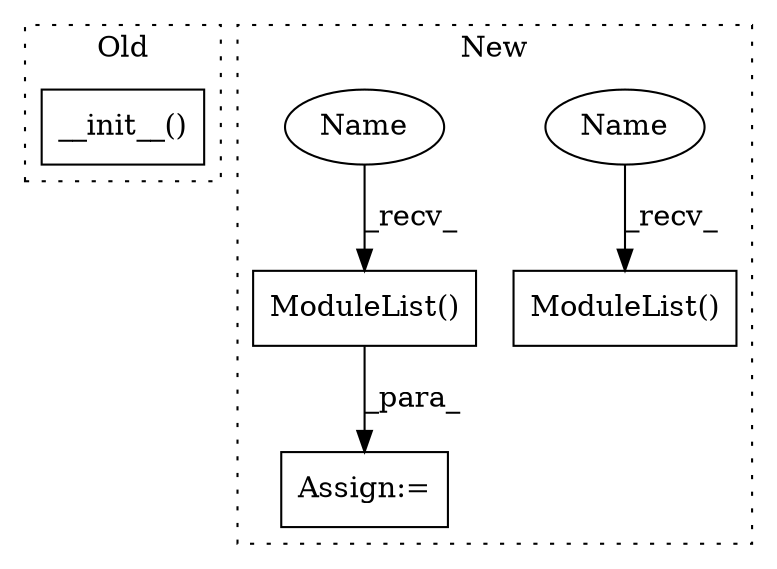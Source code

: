 digraph G {
subgraph cluster0 {
1 [label="__init__()" a="75" s="1617,1693" l="17,1" shape="box"];
label = "Old";
style="dotted";
}
subgraph cluster1 {
2 [label="ModuleList()" a="75" s="3577" l="15" shape="box"];
3 [label="Assign:=" a="68" s="3548" l="29" shape="box"];
4 [label="ModuleList()" a="75" s="3851" l="15" shape="box"];
5 [label="Name" a="87" s="3851" l="2" shape="ellipse"];
6 [label="Name" a="87" s="3577" l="2" shape="ellipse"];
label = "New";
style="dotted";
}
2 -> 3 [label="_para_"];
5 -> 4 [label="_recv_"];
6 -> 2 [label="_recv_"];
}